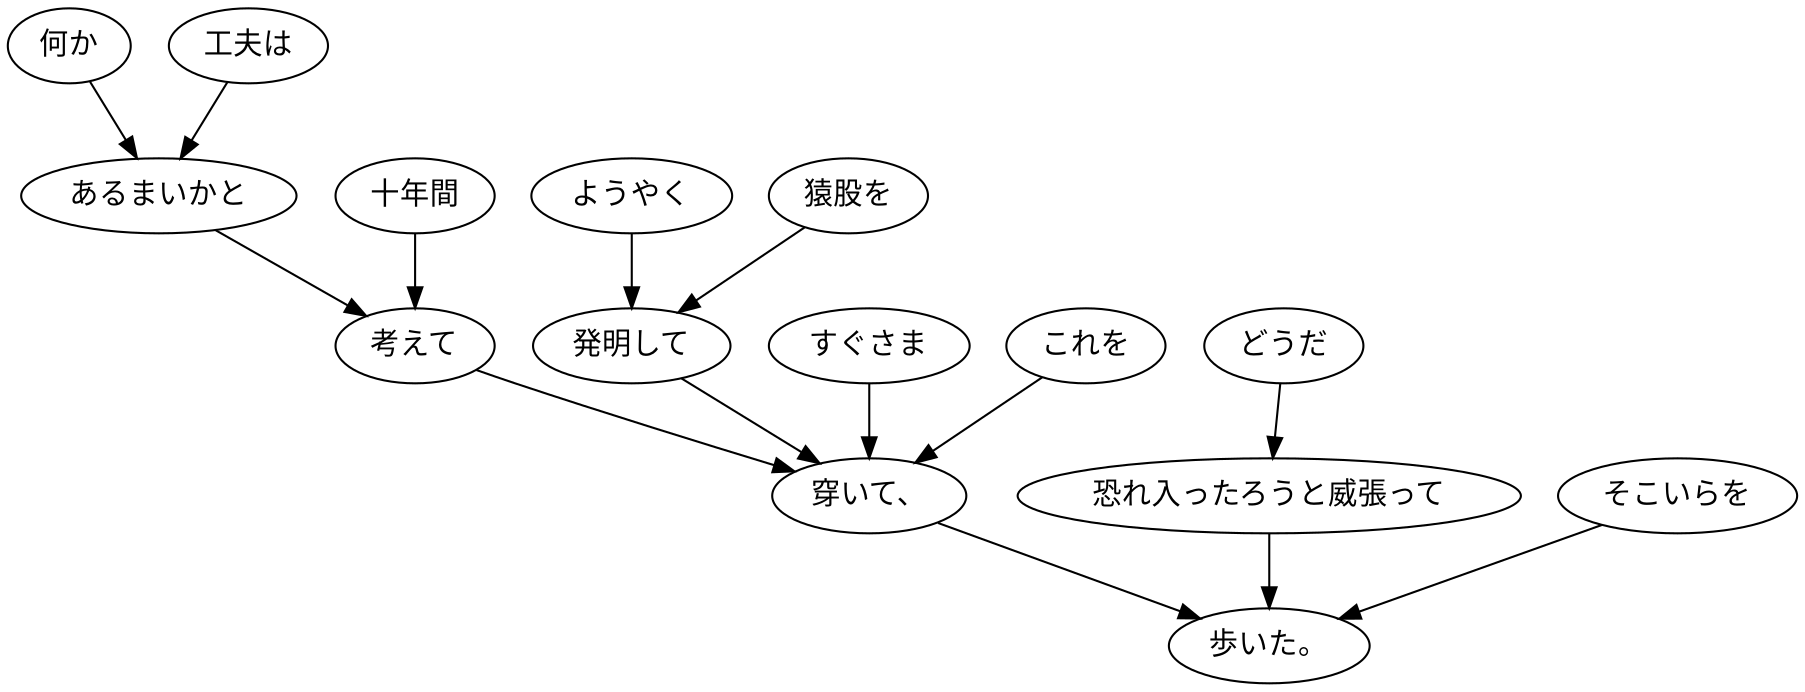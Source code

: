 digraph graph4313 {
	node0 [label="何か"];
	node1 [label="工夫は"];
	node2 [label="あるまいかと"];
	node3 [label="十年間"];
	node4 [label="考えて"];
	node5 [label="ようやく"];
	node6 [label="猿股を"];
	node7 [label="発明して"];
	node8 [label="すぐさま"];
	node9 [label="これを"];
	node10 [label="穿いて、"];
	node11 [label="どうだ"];
	node12 [label="恐れ入ったろうと威張って"];
	node13 [label="そこいらを"];
	node14 [label="歩いた。"];
	node0 -> node2;
	node1 -> node2;
	node2 -> node4;
	node3 -> node4;
	node4 -> node10;
	node5 -> node7;
	node6 -> node7;
	node7 -> node10;
	node8 -> node10;
	node9 -> node10;
	node10 -> node14;
	node11 -> node12;
	node12 -> node14;
	node13 -> node14;
}
